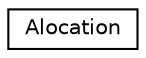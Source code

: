 digraph "Graphical Class Hierarchy"
{
 // INTERACTIVE_SVG=YES
 // LATEX_PDF_SIZE
  edge [fontname="Helvetica",fontsize="10",labelfontname="Helvetica",labelfontsize="10"];
  node [fontname="Helvetica",fontsize="10",shape=record];
  rankdir="LR";
  Node0 [label="Alocation",height=0.2,width=0.4,color="black", fillcolor="white", style="filled",URL="$d2/dd1/class_alocation.html",tooltip=" "];
}

